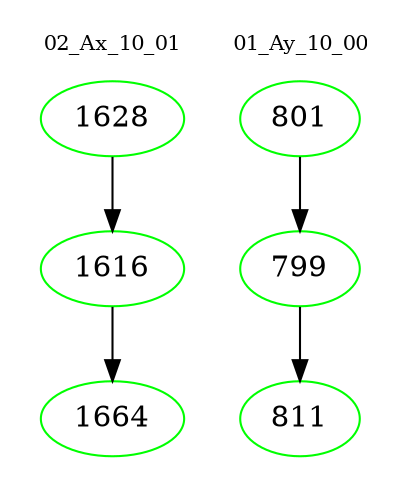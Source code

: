 digraph{
subgraph cluster_0 {
color = white
label = "02_Ax_10_01";
fontsize=10;
T0_1628 [label="1628", color="green"]
T0_1628 -> T0_1616 [color="black"]
T0_1616 [label="1616", color="green"]
T0_1616 -> T0_1664 [color="black"]
T0_1664 [label="1664", color="green"]
}
subgraph cluster_1 {
color = white
label = "01_Ay_10_00";
fontsize=10;
T1_801 [label="801", color="green"]
T1_801 -> T1_799 [color="black"]
T1_799 [label="799", color="green"]
T1_799 -> T1_811 [color="black"]
T1_811 [label="811", color="green"]
}
}
